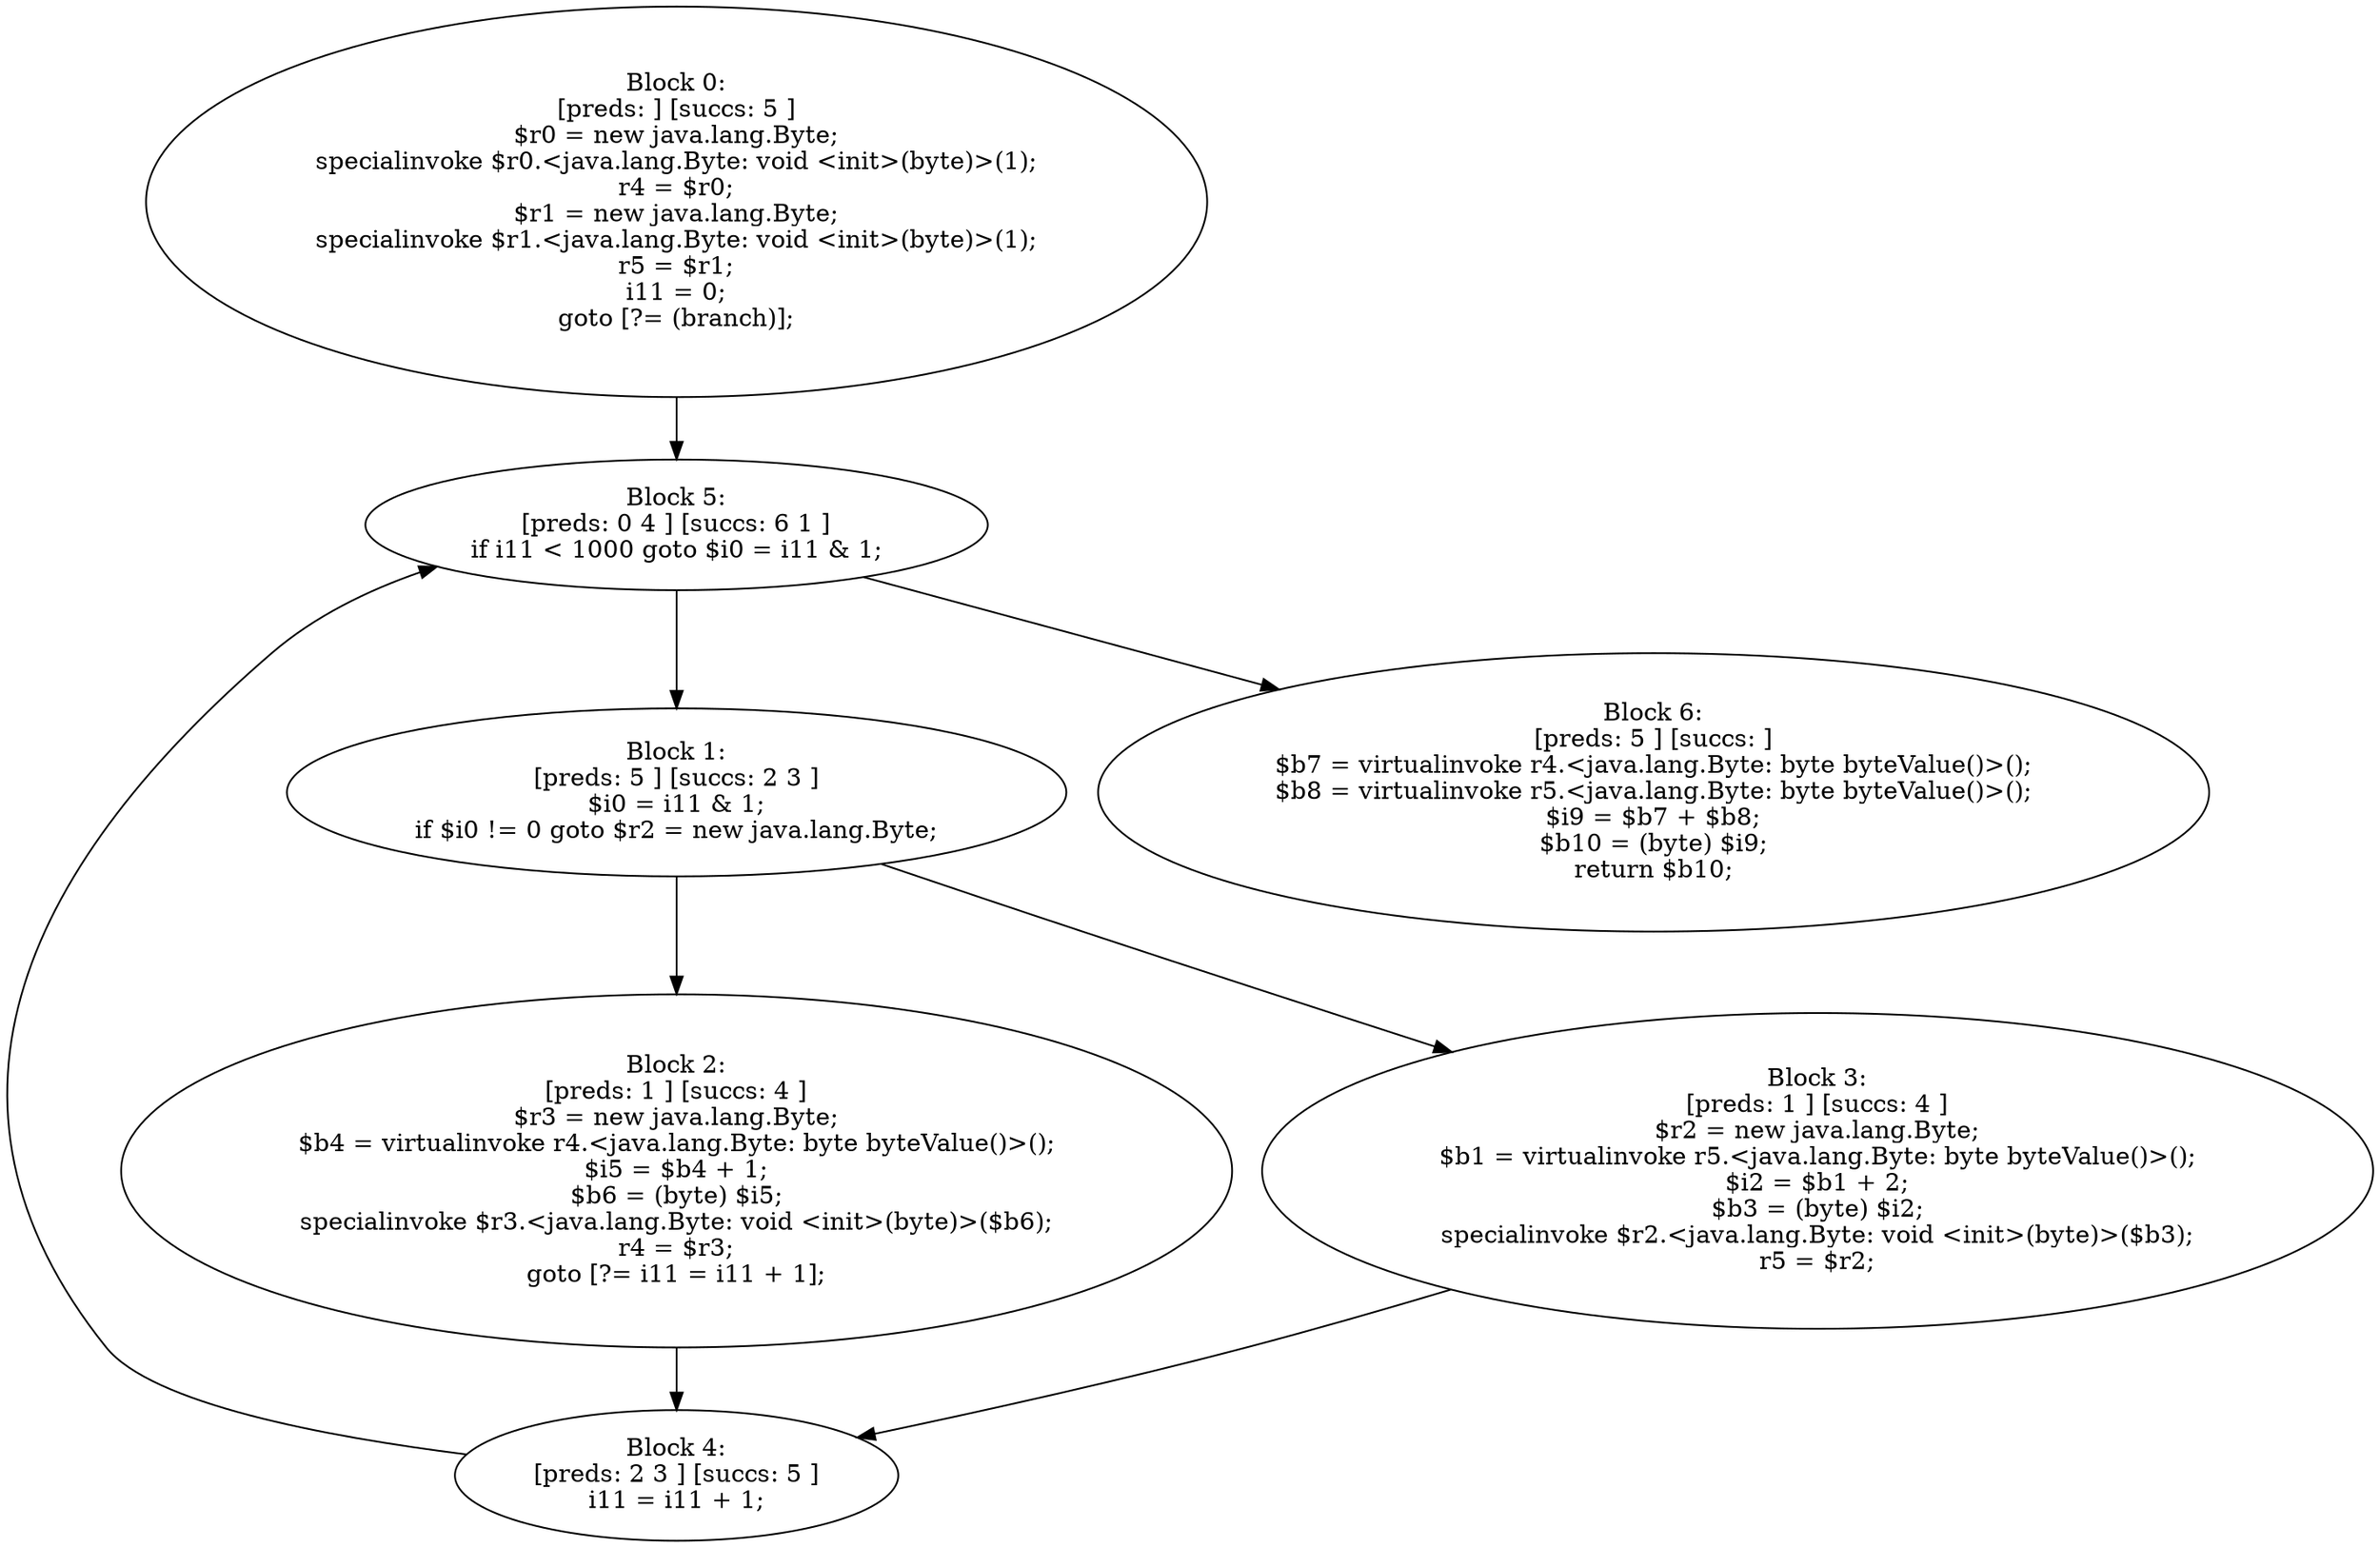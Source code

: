 digraph "unitGraph" {
    "Block 0:
[preds: ] [succs: 5 ]
$r0 = new java.lang.Byte;
specialinvoke $r0.<java.lang.Byte: void <init>(byte)>(1);
r4 = $r0;
$r1 = new java.lang.Byte;
specialinvoke $r1.<java.lang.Byte: void <init>(byte)>(1);
r5 = $r1;
i11 = 0;
goto [?= (branch)];
"
    "Block 1:
[preds: 5 ] [succs: 2 3 ]
$i0 = i11 & 1;
if $i0 != 0 goto $r2 = new java.lang.Byte;
"
    "Block 2:
[preds: 1 ] [succs: 4 ]
$r3 = new java.lang.Byte;
$b4 = virtualinvoke r4.<java.lang.Byte: byte byteValue()>();
$i5 = $b4 + 1;
$b6 = (byte) $i5;
specialinvoke $r3.<java.lang.Byte: void <init>(byte)>($b6);
r4 = $r3;
goto [?= i11 = i11 + 1];
"
    "Block 3:
[preds: 1 ] [succs: 4 ]
$r2 = new java.lang.Byte;
$b1 = virtualinvoke r5.<java.lang.Byte: byte byteValue()>();
$i2 = $b1 + 2;
$b3 = (byte) $i2;
specialinvoke $r2.<java.lang.Byte: void <init>(byte)>($b3);
r5 = $r2;
"
    "Block 4:
[preds: 2 3 ] [succs: 5 ]
i11 = i11 + 1;
"
    "Block 5:
[preds: 0 4 ] [succs: 6 1 ]
if i11 < 1000 goto $i0 = i11 & 1;
"
    "Block 6:
[preds: 5 ] [succs: ]
$b7 = virtualinvoke r4.<java.lang.Byte: byte byteValue()>();
$b8 = virtualinvoke r5.<java.lang.Byte: byte byteValue()>();
$i9 = $b7 + $b8;
$b10 = (byte) $i9;
return $b10;
"
    "Block 0:
[preds: ] [succs: 5 ]
$r0 = new java.lang.Byte;
specialinvoke $r0.<java.lang.Byte: void <init>(byte)>(1);
r4 = $r0;
$r1 = new java.lang.Byte;
specialinvoke $r1.<java.lang.Byte: void <init>(byte)>(1);
r5 = $r1;
i11 = 0;
goto [?= (branch)];
"->"Block 5:
[preds: 0 4 ] [succs: 6 1 ]
if i11 < 1000 goto $i0 = i11 & 1;
";
    "Block 1:
[preds: 5 ] [succs: 2 3 ]
$i0 = i11 & 1;
if $i0 != 0 goto $r2 = new java.lang.Byte;
"->"Block 2:
[preds: 1 ] [succs: 4 ]
$r3 = new java.lang.Byte;
$b4 = virtualinvoke r4.<java.lang.Byte: byte byteValue()>();
$i5 = $b4 + 1;
$b6 = (byte) $i5;
specialinvoke $r3.<java.lang.Byte: void <init>(byte)>($b6);
r4 = $r3;
goto [?= i11 = i11 + 1];
";
    "Block 1:
[preds: 5 ] [succs: 2 3 ]
$i0 = i11 & 1;
if $i0 != 0 goto $r2 = new java.lang.Byte;
"->"Block 3:
[preds: 1 ] [succs: 4 ]
$r2 = new java.lang.Byte;
$b1 = virtualinvoke r5.<java.lang.Byte: byte byteValue()>();
$i2 = $b1 + 2;
$b3 = (byte) $i2;
specialinvoke $r2.<java.lang.Byte: void <init>(byte)>($b3);
r5 = $r2;
";
    "Block 2:
[preds: 1 ] [succs: 4 ]
$r3 = new java.lang.Byte;
$b4 = virtualinvoke r4.<java.lang.Byte: byte byteValue()>();
$i5 = $b4 + 1;
$b6 = (byte) $i5;
specialinvoke $r3.<java.lang.Byte: void <init>(byte)>($b6);
r4 = $r3;
goto [?= i11 = i11 + 1];
"->"Block 4:
[preds: 2 3 ] [succs: 5 ]
i11 = i11 + 1;
";
    "Block 3:
[preds: 1 ] [succs: 4 ]
$r2 = new java.lang.Byte;
$b1 = virtualinvoke r5.<java.lang.Byte: byte byteValue()>();
$i2 = $b1 + 2;
$b3 = (byte) $i2;
specialinvoke $r2.<java.lang.Byte: void <init>(byte)>($b3);
r5 = $r2;
"->"Block 4:
[preds: 2 3 ] [succs: 5 ]
i11 = i11 + 1;
";
    "Block 4:
[preds: 2 3 ] [succs: 5 ]
i11 = i11 + 1;
"->"Block 5:
[preds: 0 4 ] [succs: 6 1 ]
if i11 < 1000 goto $i0 = i11 & 1;
";
    "Block 5:
[preds: 0 4 ] [succs: 6 1 ]
if i11 < 1000 goto $i0 = i11 & 1;
"->"Block 6:
[preds: 5 ] [succs: ]
$b7 = virtualinvoke r4.<java.lang.Byte: byte byteValue()>();
$b8 = virtualinvoke r5.<java.lang.Byte: byte byteValue()>();
$i9 = $b7 + $b8;
$b10 = (byte) $i9;
return $b10;
";
    "Block 5:
[preds: 0 4 ] [succs: 6 1 ]
if i11 < 1000 goto $i0 = i11 & 1;
"->"Block 1:
[preds: 5 ] [succs: 2 3 ]
$i0 = i11 & 1;
if $i0 != 0 goto $r2 = new java.lang.Byte;
";
}

